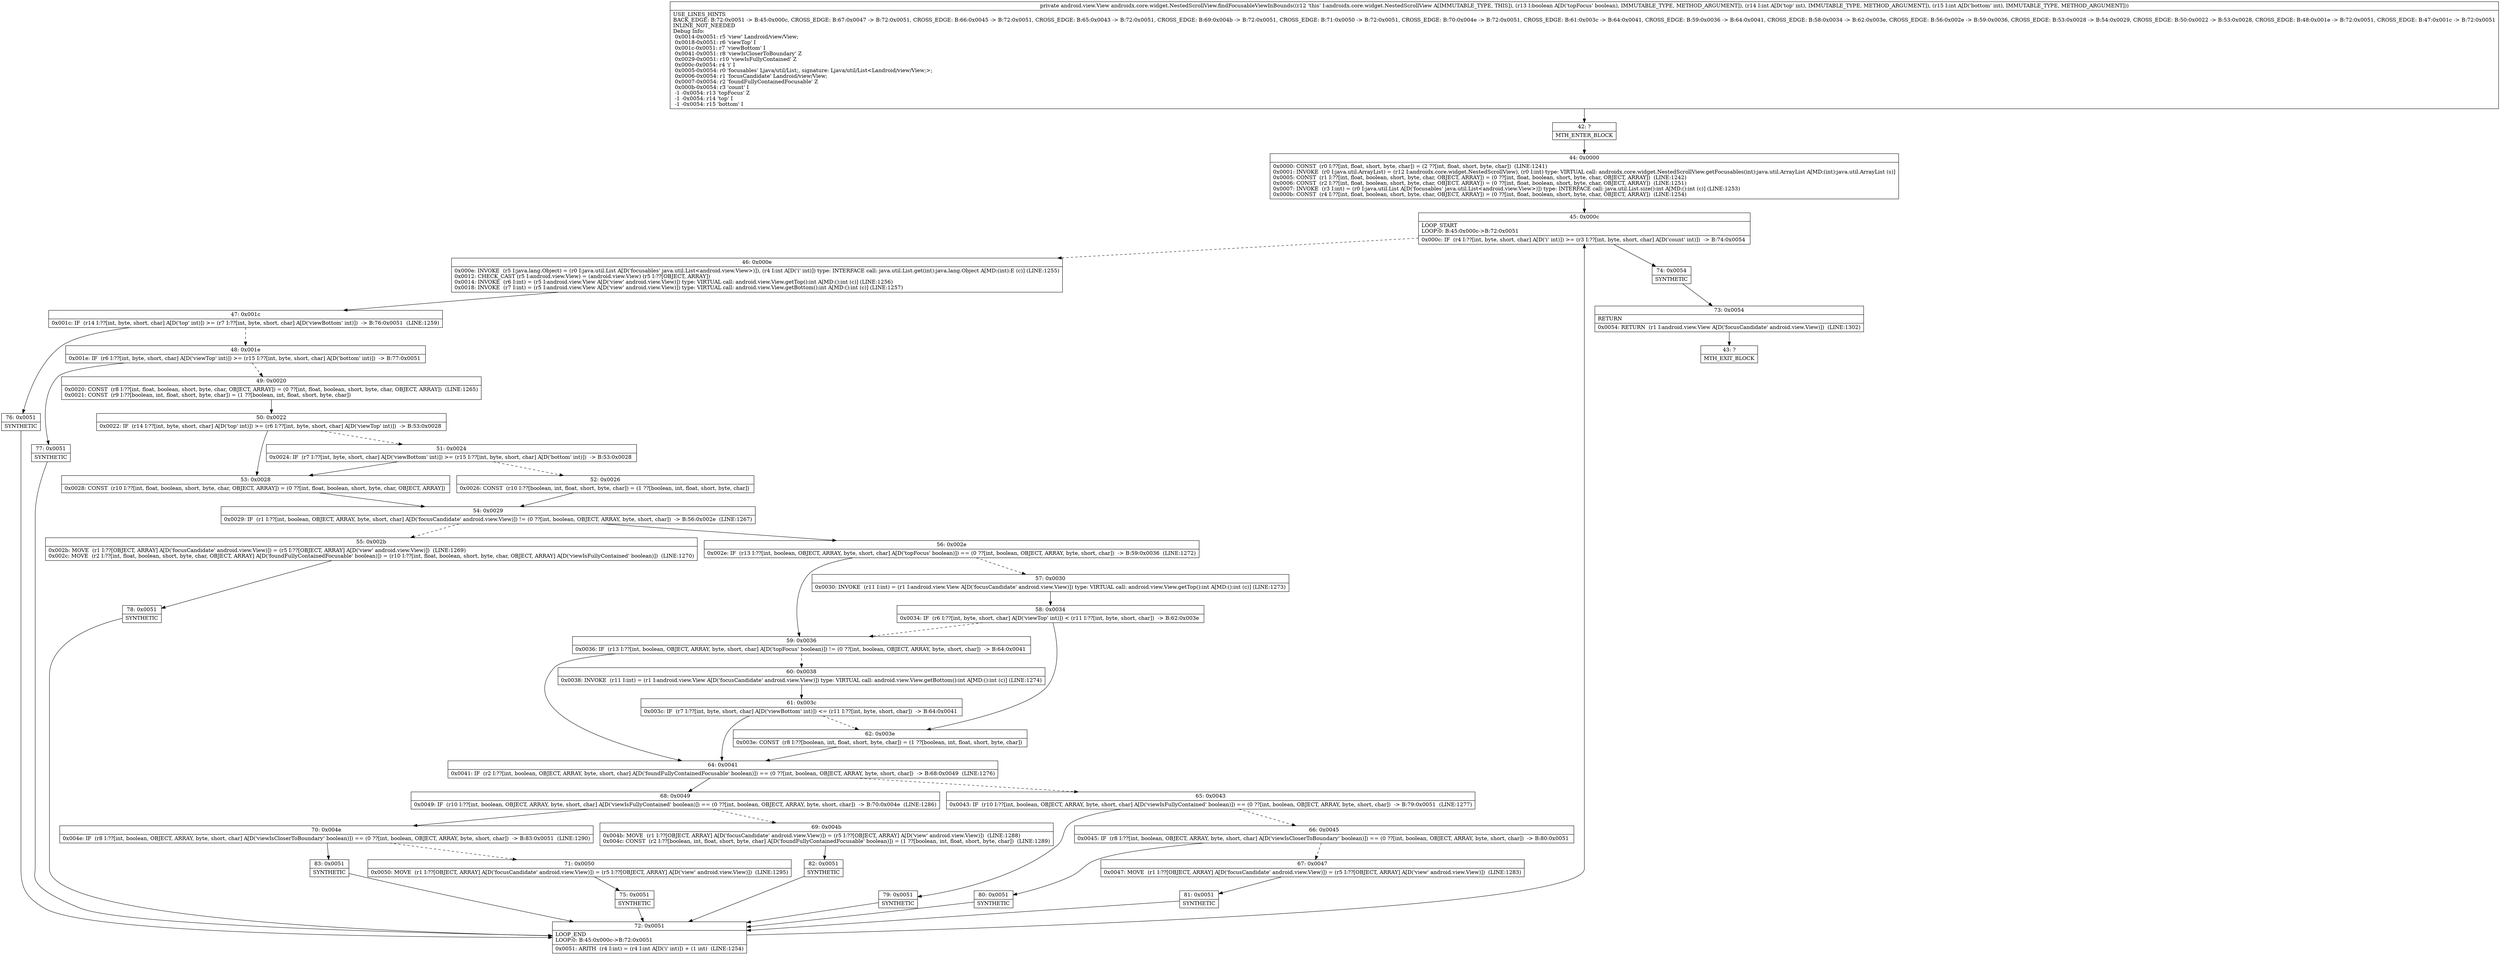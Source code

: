 digraph "CFG forandroidx.core.widget.NestedScrollView.findFocusableViewInBounds(ZII)Landroid\/view\/View;" {
Node_42 [shape=record,label="{42\:\ ?|MTH_ENTER_BLOCK\l}"];
Node_44 [shape=record,label="{44\:\ 0x0000|0x0000: CONST  (r0 I:??[int, float, short, byte, char]) = (2 ??[int, float, short, byte, char])  (LINE:1241)\l0x0001: INVOKE  (r0 I:java.util.ArrayList) = (r12 I:androidx.core.widget.NestedScrollView), (r0 I:int) type: VIRTUAL call: androidx.core.widget.NestedScrollView.getFocusables(int):java.util.ArrayList A[MD:(int):java.util.ArrayList (s)]\l0x0005: CONST  (r1 I:??[int, float, boolean, short, byte, char, OBJECT, ARRAY]) = (0 ??[int, float, boolean, short, byte, char, OBJECT, ARRAY])  (LINE:1242)\l0x0006: CONST  (r2 I:??[int, float, boolean, short, byte, char, OBJECT, ARRAY]) = (0 ??[int, float, boolean, short, byte, char, OBJECT, ARRAY])  (LINE:1251)\l0x0007: INVOKE  (r3 I:int) = (r0 I:java.util.List A[D('focusables' java.util.List\<android.view.View\>)]) type: INTERFACE call: java.util.List.size():int A[MD:():int (c)] (LINE:1253)\l0x000b: CONST  (r4 I:??[int, float, boolean, short, byte, char, OBJECT, ARRAY]) = (0 ??[int, float, boolean, short, byte, char, OBJECT, ARRAY])  (LINE:1254)\l}"];
Node_45 [shape=record,label="{45\:\ 0x000c|LOOP_START\lLOOP:0: B:45:0x000c\-\>B:72:0x0051\l|0x000c: IF  (r4 I:??[int, byte, short, char] A[D('i' int)]) \>= (r3 I:??[int, byte, short, char] A[D('count' int)])  \-\> B:74:0x0054 \l}"];
Node_46 [shape=record,label="{46\:\ 0x000e|0x000e: INVOKE  (r5 I:java.lang.Object) = (r0 I:java.util.List A[D('focusables' java.util.List\<android.view.View\>)]), (r4 I:int A[D('i' int)]) type: INTERFACE call: java.util.List.get(int):java.lang.Object A[MD:(int):E (c)] (LINE:1255)\l0x0012: CHECK_CAST (r5 I:android.view.View) = (android.view.View) (r5 I:??[OBJECT, ARRAY]) \l0x0014: INVOKE  (r6 I:int) = (r5 I:android.view.View A[D('view' android.view.View)]) type: VIRTUAL call: android.view.View.getTop():int A[MD:():int (c)] (LINE:1256)\l0x0018: INVOKE  (r7 I:int) = (r5 I:android.view.View A[D('view' android.view.View)]) type: VIRTUAL call: android.view.View.getBottom():int A[MD:():int (c)] (LINE:1257)\l}"];
Node_47 [shape=record,label="{47\:\ 0x001c|0x001c: IF  (r14 I:??[int, byte, short, char] A[D('top' int)]) \>= (r7 I:??[int, byte, short, char] A[D('viewBottom' int)])  \-\> B:76:0x0051  (LINE:1259)\l}"];
Node_48 [shape=record,label="{48\:\ 0x001e|0x001e: IF  (r6 I:??[int, byte, short, char] A[D('viewTop' int)]) \>= (r15 I:??[int, byte, short, char] A[D('bottom' int)])  \-\> B:77:0x0051 \l}"];
Node_49 [shape=record,label="{49\:\ 0x0020|0x0020: CONST  (r8 I:??[int, float, boolean, short, byte, char, OBJECT, ARRAY]) = (0 ??[int, float, boolean, short, byte, char, OBJECT, ARRAY])  (LINE:1265)\l0x0021: CONST  (r9 I:??[boolean, int, float, short, byte, char]) = (1 ??[boolean, int, float, short, byte, char]) \l}"];
Node_50 [shape=record,label="{50\:\ 0x0022|0x0022: IF  (r14 I:??[int, byte, short, char] A[D('top' int)]) \>= (r6 I:??[int, byte, short, char] A[D('viewTop' int)])  \-\> B:53:0x0028 \l}"];
Node_51 [shape=record,label="{51\:\ 0x0024|0x0024: IF  (r7 I:??[int, byte, short, char] A[D('viewBottom' int)]) \>= (r15 I:??[int, byte, short, char] A[D('bottom' int)])  \-\> B:53:0x0028 \l}"];
Node_52 [shape=record,label="{52\:\ 0x0026|0x0026: CONST  (r10 I:??[boolean, int, float, short, byte, char]) = (1 ??[boolean, int, float, short, byte, char]) \l}"];
Node_54 [shape=record,label="{54\:\ 0x0029|0x0029: IF  (r1 I:??[int, boolean, OBJECT, ARRAY, byte, short, char] A[D('focusCandidate' android.view.View)]) != (0 ??[int, boolean, OBJECT, ARRAY, byte, short, char])  \-\> B:56:0x002e  (LINE:1267)\l}"];
Node_55 [shape=record,label="{55\:\ 0x002b|0x002b: MOVE  (r1 I:??[OBJECT, ARRAY] A[D('focusCandidate' android.view.View)]) = (r5 I:??[OBJECT, ARRAY] A[D('view' android.view.View)])  (LINE:1269)\l0x002c: MOVE  (r2 I:??[int, float, boolean, short, byte, char, OBJECT, ARRAY] A[D('foundFullyContainedFocusable' boolean)]) = (r10 I:??[int, float, boolean, short, byte, char, OBJECT, ARRAY] A[D('viewIsFullyContained' boolean)])  (LINE:1270)\l}"];
Node_78 [shape=record,label="{78\:\ 0x0051|SYNTHETIC\l}"];
Node_72 [shape=record,label="{72\:\ 0x0051|LOOP_END\lLOOP:0: B:45:0x000c\-\>B:72:0x0051\l|0x0051: ARITH  (r4 I:int) = (r4 I:int A[D('i' int)]) + (1 int)  (LINE:1254)\l}"];
Node_56 [shape=record,label="{56\:\ 0x002e|0x002e: IF  (r13 I:??[int, boolean, OBJECT, ARRAY, byte, short, char] A[D('topFocus' boolean)]) == (0 ??[int, boolean, OBJECT, ARRAY, byte, short, char])  \-\> B:59:0x0036  (LINE:1272)\l}"];
Node_57 [shape=record,label="{57\:\ 0x0030|0x0030: INVOKE  (r11 I:int) = (r1 I:android.view.View A[D('focusCandidate' android.view.View)]) type: VIRTUAL call: android.view.View.getTop():int A[MD:():int (c)] (LINE:1273)\l}"];
Node_58 [shape=record,label="{58\:\ 0x0034|0x0034: IF  (r6 I:??[int, byte, short, char] A[D('viewTop' int)]) \< (r11 I:??[int, byte, short, char])  \-\> B:62:0x003e \l}"];
Node_62 [shape=record,label="{62\:\ 0x003e|0x003e: CONST  (r8 I:??[boolean, int, float, short, byte, char]) = (1 ??[boolean, int, float, short, byte, char]) \l}"];
Node_64 [shape=record,label="{64\:\ 0x0041|0x0041: IF  (r2 I:??[int, boolean, OBJECT, ARRAY, byte, short, char] A[D('foundFullyContainedFocusable' boolean)]) == (0 ??[int, boolean, OBJECT, ARRAY, byte, short, char])  \-\> B:68:0x0049  (LINE:1276)\l}"];
Node_65 [shape=record,label="{65\:\ 0x0043|0x0043: IF  (r10 I:??[int, boolean, OBJECT, ARRAY, byte, short, char] A[D('viewIsFullyContained' boolean)]) == (0 ??[int, boolean, OBJECT, ARRAY, byte, short, char])  \-\> B:79:0x0051  (LINE:1277)\l}"];
Node_66 [shape=record,label="{66\:\ 0x0045|0x0045: IF  (r8 I:??[int, boolean, OBJECT, ARRAY, byte, short, char] A[D('viewIsCloserToBoundary' boolean)]) == (0 ??[int, boolean, OBJECT, ARRAY, byte, short, char])  \-\> B:80:0x0051 \l}"];
Node_67 [shape=record,label="{67\:\ 0x0047|0x0047: MOVE  (r1 I:??[OBJECT, ARRAY] A[D('focusCandidate' android.view.View)]) = (r5 I:??[OBJECT, ARRAY] A[D('view' android.view.View)])  (LINE:1283)\l}"];
Node_81 [shape=record,label="{81\:\ 0x0051|SYNTHETIC\l}"];
Node_80 [shape=record,label="{80\:\ 0x0051|SYNTHETIC\l}"];
Node_79 [shape=record,label="{79\:\ 0x0051|SYNTHETIC\l}"];
Node_68 [shape=record,label="{68\:\ 0x0049|0x0049: IF  (r10 I:??[int, boolean, OBJECT, ARRAY, byte, short, char] A[D('viewIsFullyContained' boolean)]) == (0 ??[int, boolean, OBJECT, ARRAY, byte, short, char])  \-\> B:70:0x004e  (LINE:1286)\l}"];
Node_69 [shape=record,label="{69\:\ 0x004b|0x004b: MOVE  (r1 I:??[OBJECT, ARRAY] A[D('focusCandidate' android.view.View)]) = (r5 I:??[OBJECT, ARRAY] A[D('view' android.view.View)])  (LINE:1288)\l0x004c: CONST  (r2 I:??[boolean, int, float, short, byte, char] A[D('foundFullyContainedFocusable' boolean)]) = (1 ??[boolean, int, float, short, byte, char])  (LINE:1289)\l}"];
Node_82 [shape=record,label="{82\:\ 0x0051|SYNTHETIC\l}"];
Node_70 [shape=record,label="{70\:\ 0x004e|0x004e: IF  (r8 I:??[int, boolean, OBJECT, ARRAY, byte, short, char] A[D('viewIsCloserToBoundary' boolean)]) == (0 ??[int, boolean, OBJECT, ARRAY, byte, short, char])  \-\> B:83:0x0051  (LINE:1290)\l}"];
Node_71 [shape=record,label="{71\:\ 0x0050|0x0050: MOVE  (r1 I:??[OBJECT, ARRAY] A[D('focusCandidate' android.view.View)]) = (r5 I:??[OBJECT, ARRAY] A[D('view' android.view.View)])  (LINE:1295)\l}"];
Node_75 [shape=record,label="{75\:\ 0x0051|SYNTHETIC\l}"];
Node_83 [shape=record,label="{83\:\ 0x0051|SYNTHETIC\l}"];
Node_59 [shape=record,label="{59\:\ 0x0036|0x0036: IF  (r13 I:??[int, boolean, OBJECT, ARRAY, byte, short, char] A[D('topFocus' boolean)]) != (0 ??[int, boolean, OBJECT, ARRAY, byte, short, char])  \-\> B:64:0x0041 \l}"];
Node_60 [shape=record,label="{60\:\ 0x0038|0x0038: INVOKE  (r11 I:int) = (r1 I:android.view.View A[D('focusCandidate' android.view.View)]) type: VIRTUAL call: android.view.View.getBottom():int A[MD:():int (c)] (LINE:1274)\l}"];
Node_61 [shape=record,label="{61\:\ 0x003c|0x003c: IF  (r7 I:??[int, byte, short, char] A[D('viewBottom' int)]) \<= (r11 I:??[int, byte, short, char])  \-\> B:64:0x0041 \l}"];
Node_53 [shape=record,label="{53\:\ 0x0028|0x0028: CONST  (r10 I:??[int, float, boolean, short, byte, char, OBJECT, ARRAY]) = (0 ??[int, float, boolean, short, byte, char, OBJECT, ARRAY]) \l}"];
Node_77 [shape=record,label="{77\:\ 0x0051|SYNTHETIC\l}"];
Node_76 [shape=record,label="{76\:\ 0x0051|SYNTHETIC\l}"];
Node_74 [shape=record,label="{74\:\ 0x0054|SYNTHETIC\l}"];
Node_73 [shape=record,label="{73\:\ 0x0054|RETURN\l|0x0054: RETURN  (r1 I:android.view.View A[D('focusCandidate' android.view.View)])  (LINE:1302)\l}"];
Node_43 [shape=record,label="{43\:\ ?|MTH_EXIT_BLOCK\l}"];
MethodNode[shape=record,label="{private android.view.View androidx.core.widget.NestedScrollView.findFocusableViewInBounds((r12 'this' I:androidx.core.widget.NestedScrollView A[IMMUTABLE_TYPE, THIS]), (r13 I:boolean A[D('topFocus' boolean), IMMUTABLE_TYPE, METHOD_ARGUMENT]), (r14 I:int A[D('top' int), IMMUTABLE_TYPE, METHOD_ARGUMENT]), (r15 I:int A[D('bottom' int), IMMUTABLE_TYPE, METHOD_ARGUMENT]))  | USE_LINES_HINTS\lBACK_EDGE: B:72:0x0051 \-\> B:45:0x000c, CROSS_EDGE: B:67:0x0047 \-\> B:72:0x0051, CROSS_EDGE: B:66:0x0045 \-\> B:72:0x0051, CROSS_EDGE: B:65:0x0043 \-\> B:72:0x0051, CROSS_EDGE: B:69:0x004b \-\> B:72:0x0051, CROSS_EDGE: B:71:0x0050 \-\> B:72:0x0051, CROSS_EDGE: B:70:0x004e \-\> B:72:0x0051, CROSS_EDGE: B:61:0x003c \-\> B:64:0x0041, CROSS_EDGE: B:59:0x0036 \-\> B:64:0x0041, CROSS_EDGE: B:58:0x0034 \-\> B:62:0x003e, CROSS_EDGE: B:56:0x002e \-\> B:59:0x0036, CROSS_EDGE: B:53:0x0028 \-\> B:54:0x0029, CROSS_EDGE: B:50:0x0022 \-\> B:53:0x0028, CROSS_EDGE: B:48:0x001e \-\> B:72:0x0051, CROSS_EDGE: B:47:0x001c \-\> B:72:0x0051\lINLINE_NOT_NEEDED\lDebug Info:\l  0x0014\-0x0051: r5 'view' Landroid\/view\/View;\l  0x0018\-0x0051: r6 'viewTop' I\l  0x001c\-0x0051: r7 'viewBottom' I\l  0x0041\-0x0051: r8 'viewIsCloserToBoundary' Z\l  0x0029\-0x0051: r10 'viewIsFullyContained' Z\l  0x000c\-0x0054: r4 'i' I\l  0x0005\-0x0054: r0 'focusables' Ljava\/util\/List;, signature: Ljava\/util\/List\<Landroid\/view\/View;\>;\l  0x0006\-0x0054: r1 'focusCandidate' Landroid\/view\/View;\l  0x0007\-0x0054: r2 'foundFullyContainedFocusable' Z\l  0x000b\-0x0054: r3 'count' I\l  \-1 \-0x0054: r13 'topFocus' Z\l  \-1 \-0x0054: r14 'top' I\l  \-1 \-0x0054: r15 'bottom' I\l}"];
MethodNode -> Node_42;Node_42 -> Node_44;
Node_44 -> Node_45;
Node_45 -> Node_46[style=dashed];
Node_45 -> Node_74;
Node_46 -> Node_47;
Node_47 -> Node_48[style=dashed];
Node_47 -> Node_76;
Node_48 -> Node_49[style=dashed];
Node_48 -> Node_77;
Node_49 -> Node_50;
Node_50 -> Node_51[style=dashed];
Node_50 -> Node_53;
Node_51 -> Node_52[style=dashed];
Node_51 -> Node_53;
Node_52 -> Node_54;
Node_54 -> Node_55[style=dashed];
Node_54 -> Node_56;
Node_55 -> Node_78;
Node_78 -> Node_72;
Node_72 -> Node_45;
Node_56 -> Node_57[style=dashed];
Node_56 -> Node_59;
Node_57 -> Node_58;
Node_58 -> Node_59[style=dashed];
Node_58 -> Node_62;
Node_62 -> Node_64;
Node_64 -> Node_65[style=dashed];
Node_64 -> Node_68;
Node_65 -> Node_66[style=dashed];
Node_65 -> Node_79;
Node_66 -> Node_67[style=dashed];
Node_66 -> Node_80;
Node_67 -> Node_81;
Node_81 -> Node_72;
Node_80 -> Node_72;
Node_79 -> Node_72;
Node_68 -> Node_69[style=dashed];
Node_68 -> Node_70;
Node_69 -> Node_82;
Node_82 -> Node_72;
Node_70 -> Node_71[style=dashed];
Node_70 -> Node_83;
Node_71 -> Node_75;
Node_75 -> Node_72;
Node_83 -> Node_72;
Node_59 -> Node_60[style=dashed];
Node_59 -> Node_64;
Node_60 -> Node_61;
Node_61 -> Node_62[style=dashed];
Node_61 -> Node_64;
Node_53 -> Node_54;
Node_77 -> Node_72;
Node_76 -> Node_72;
Node_74 -> Node_73;
Node_73 -> Node_43;
}


